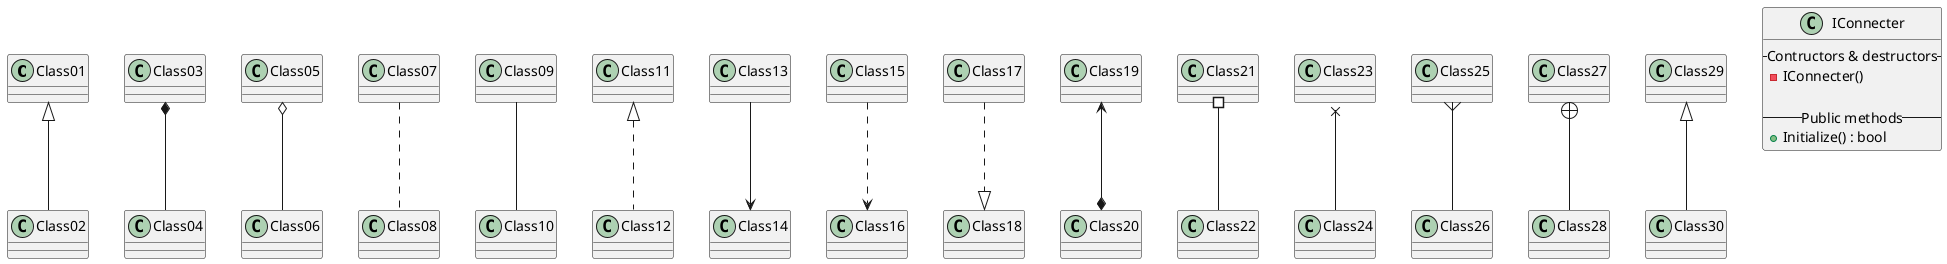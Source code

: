@startuml

Class01 <|-- Class02
Class03 *-- Class04
Class05 o-- Class06
Class07 .. Class08
Class09 -- Class10
Class11 <|.. Class12
Class13 --> Class14
Class15 ..> Class16
Class17 ..|> Class18
Class19 <--* Class20
Class21 #-- Class22
Class23 x-- Class24
Class25 }-- Class26
Class27 +-- Class28
Class29 ^-- Class30

class IConnecter {
    -- Contructors & destructors --
    - IConnecter()
    
    -- Public methods --
    + Initialize() : bool
}

@enduml
